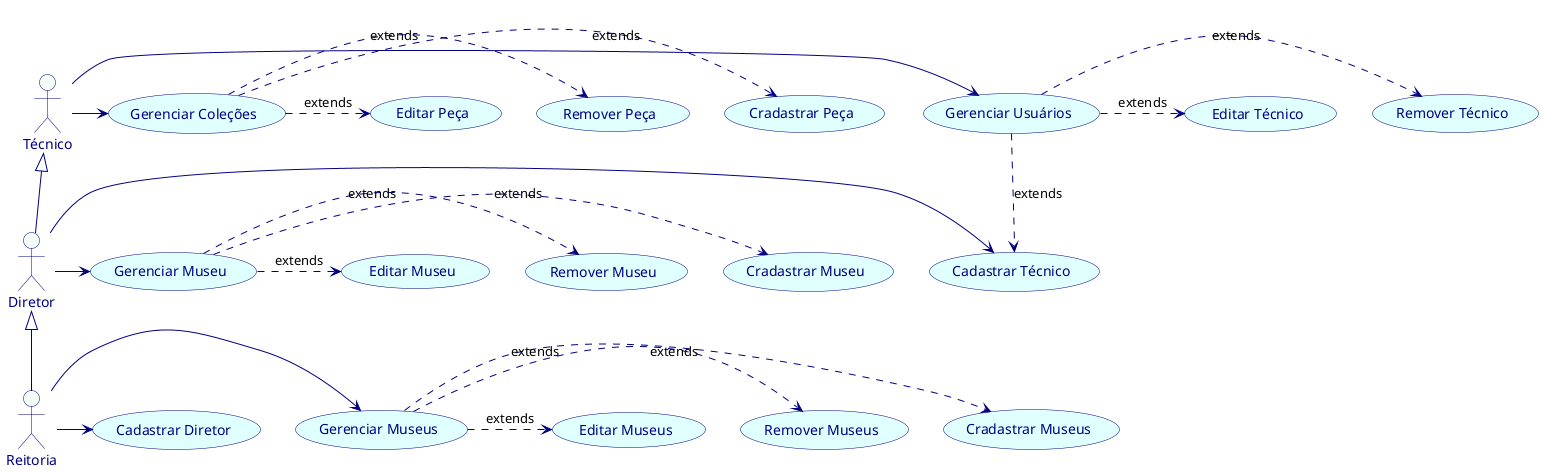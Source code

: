 @startuml
    skinparam usecase{
        BorderColor Navy
        BackgroundColor LightCyan
        ArrowColor Navy
        FontColor Navy
    }
    skinparam ActorBorderColor Navy
    skinparam ActorFontColor Navy
    actor Reitoria  #MintCream
    actor Diretor   #MintCream
    actor Técnico   #MintCream
    Diretor <|-- Reitoria
    Técnico <|-- Diretor
    
    Técnico -right-> (Gerenciar Usuários)
    (Gerenciar Usuários) .> (Cadastrar Técnico) : extends
    (Gerenciar Usuários) .> (Remover Técnico) : extends
    (Gerenciar Usuários) .> (Editar Técnico) : extends
    Técnico -right-> (Gerenciar Coleções)
    (Gerenciar Coleções) .> (Cradastrar Peça) : extends
    (Gerenciar Coleções) .> (Remover Peça) : extends
    (Gerenciar Coleções) .> (Editar Peça) : extends
    
    Diretor -right-> (Cadastrar Técnico)
    Diretor -right-> (Gerenciar Museu)
    (Gerenciar Museu) .> (Cradastrar Museu) : extends
    (Gerenciar Museu) .> (Remover Museu) : extends
    (Gerenciar Museu) .> (Editar Museu) : extends
    
    Reitoria -right-> (Gerenciar Museus)
    (Gerenciar Museus) .> (Cradastrar Museus) : extends
    (Gerenciar Museus) .> (Remover Museus) : extends
    (Gerenciar Museus) .> (Editar Museus) : extends
    Reitoria -right-> (Cadastrar Diretor)
@enduml